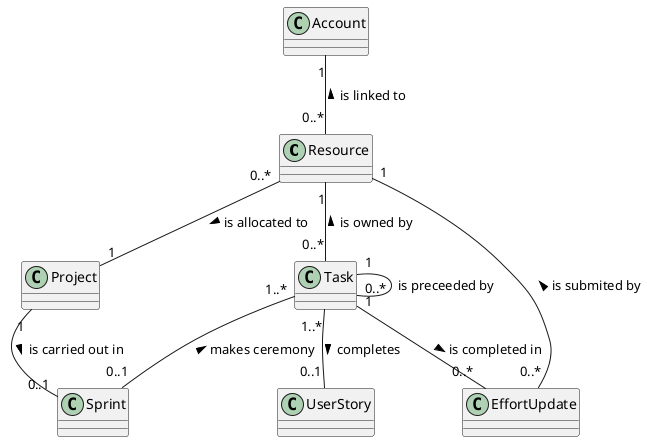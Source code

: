 @startuml
class Resource

Account "1" -- "0..*" Resource : < is linked to
Resource "0..*" -- "1" Project : is allocated to >
Resource "1" -- "0..*" EffortUpdate : < is submited by
Resource "1" -- "0..*" Task : < is owned by
Task "1" -- "0..*" EffortUpdate : is completed in >
Task "1" -- "0..*" Task : is preceeded by
Task "1..*" -- "0..1" UserStory : completes >
Task "1..*" -- "0..1" Sprint : < makes ceremony
Project "1" -- "0..1" Sprint : is carried out in >
@enduml